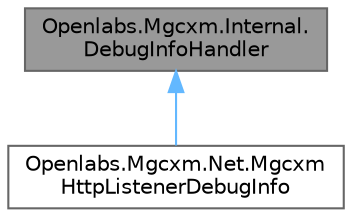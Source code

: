 digraph "Openlabs.Mgcxm.Internal.DebugInfoHandler"
{
 // LATEX_PDF_SIZE
  bgcolor="transparent";
  edge [fontname=Helvetica,fontsize=10,labelfontname=Helvetica,labelfontsize=10];
  node [fontname=Helvetica,fontsize=10,shape=box,height=0.2,width=0.4];
  Node1 [id="Node000001",label="Openlabs.Mgcxm.Internal.\lDebugInfoHandler",height=0.2,width=0.4,color="gray40", fillcolor="grey60", style="filled", fontcolor="black",tooltip=" "];
  Node1 -> Node2 [id="edge2_Node000001_Node000002",dir="back",color="steelblue1",style="solid",tooltip=" "];
  Node2 [id="Node000002",label="Openlabs.Mgcxm.Net.Mgcxm\lHttpListenerDebugInfo",height=0.2,width=0.4,color="gray40", fillcolor="white", style="filled",URL="$class_openlabs_1_1_mgcxm_1_1_net_1_1_mgcxm_http_listener_debug_info.html",tooltip="Represents a debug info handler for MgcxmHttpListener."];
}
